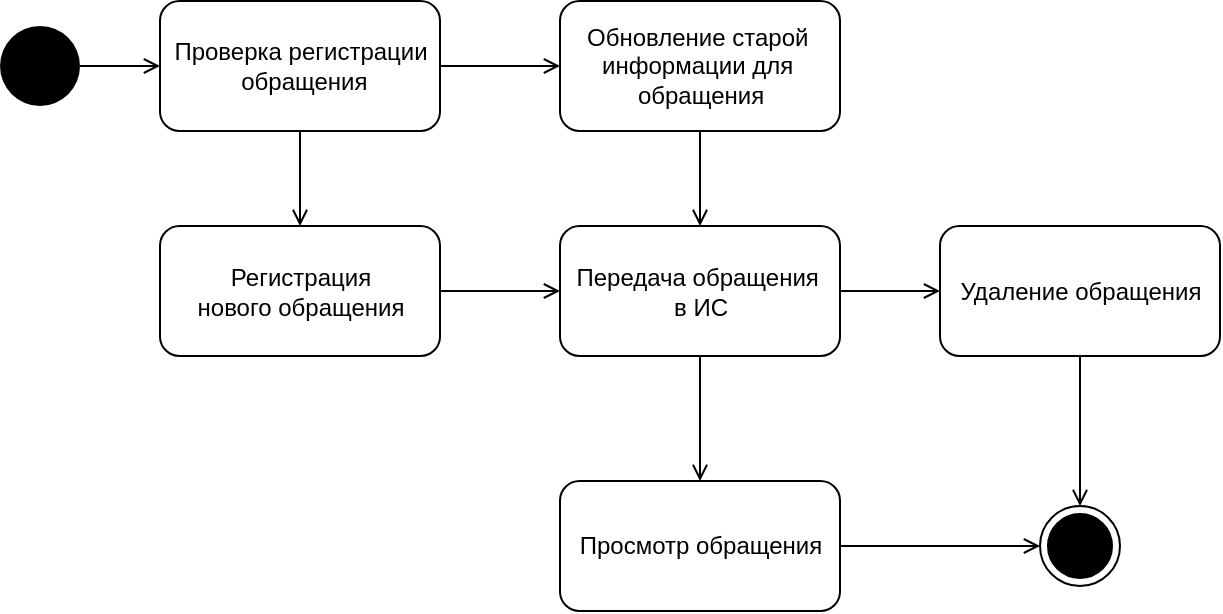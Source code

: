 <mxfile version="13.8.4" type="github">
  <diagram id="pgo47Rh_8xEnOCVIJUxc" name="Страница 1">
    <mxGraphModel dx="946" dy="662" grid="1" gridSize="10" guides="1" tooltips="1" connect="1" arrows="1" fold="1" page="1" pageScale="1" pageWidth="827" pageHeight="1169" math="0" shadow="0">
      <root>
        <mxCell id="0" />
        <mxCell id="1" parent="0" />
        <mxCell id="p37Rj1UdS-9iCcIye5z5-1" value="" style="ellipse;fillColor=#000000;strokeColor=none;rounded=0;sketch=0;" vertex="1" parent="1">
          <mxGeometry x="120" y="160" width="40" height="40" as="geometry" />
        </mxCell>
        <mxCell id="p37Rj1UdS-9iCcIye5z5-4" value="" style="edgeStyle=orthogonalEdgeStyle;curved=0;rounded=1;sketch=0;orthogonalLoop=1;jettySize=auto;html=1;startArrow=open;startFill=0;endArrow=none;endFill=0;" edge="1" parent="1" source="p37Rj1UdS-9iCcIye5z5-3" target="p37Rj1UdS-9iCcIye5z5-1">
          <mxGeometry relative="1" as="geometry" />
        </mxCell>
        <mxCell id="p37Rj1UdS-9iCcIye5z5-3" value="Проверка регистрации&lt;br&gt;&amp;nbsp;обращения" style="html=1;rounded=1;sketch=0;" vertex="1" parent="1">
          <mxGeometry x="200" y="147.5" width="140" height="65" as="geometry" />
        </mxCell>
        <mxCell id="p37Rj1UdS-9iCcIye5z5-6" value="" style="edgeStyle=orthogonalEdgeStyle;curved=0;rounded=1;sketch=0;orthogonalLoop=1;jettySize=auto;html=1;startArrow=open;startFill=0;endArrow=none;endFill=0;" edge="1" parent="1" source="p37Rj1UdS-9iCcIye5z5-5" target="p37Rj1UdS-9iCcIye5z5-3">
          <mxGeometry relative="1" as="geometry" />
        </mxCell>
        <mxCell id="p37Rj1UdS-9iCcIye5z5-5" value="Регистрация &lt;br&gt;нового обращения" style="html=1;rounded=1;sketch=0;" vertex="1" parent="1">
          <mxGeometry x="200" y="260" width="140" height="65" as="geometry" />
        </mxCell>
        <mxCell id="p37Rj1UdS-9iCcIye5z5-8" value="" style="edgeStyle=orthogonalEdgeStyle;curved=0;rounded=1;sketch=0;orthogonalLoop=1;jettySize=auto;html=1;startArrow=open;startFill=0;endArrow=none;endFill=0;" edge="1" parent="1" source="p37Rj1UdS-9iCcIye5z5-7" target="p37Rj1UdS-9iCcIye5z5-3">
          <mxGeometry relative="1" as="geometry" />
        </mxCell>
        <mxCell id="p37Rj1UdS-9iCcIye5z5-7" value="Обновление старой&amp;nbsp;&lt;br&gt;информации для&amp;nbsp;&lt;br&gt;обращения" style="html=1;rounded=1;sketch=0;" vertex="1" parent="1">
          <mxGeometry x="400" y="147.5" width="140" height="65" as="geometry" />
        </mxCell>
        <mxCell id="p37Rj1UdS-9iCcIye5z5-10" value="" style="edgeStyle=orthogonalEdgeStyle;curved=0;rounded=1;sketch=0;orthogonalLoop=1;jettySize=auto;html=1;startArrow=open;startFill=0;endArrow=none;endFill=0;" edge="1" parent="1" source="p37Rj1UdS-9iCcIye5z5-9" target="p37Rj1UdS-9iCcIye5z5-5">
          <mxGeometry relative="1" as="geometry" />
        </mxCell>
        <mxCell id="p37Rj1UdS-9iCcIye5z5-12" value="" style="edgeStyle=orthogonalEdgeStyle;curved=0;rounded=1;sketch=0;orthogonalLoop=1;jettySize=auto;html=1;startArrow=open;startFill=0;endArrow=none;endFill=0;" edge="1" parent="1" source="p37Rj1UdS-9iCcIye5z5-9" target="p37Rj1UdS-9iCcIye5z5-7">
          <mxGeometry relative="1" as="geometry" />
        </mxCell>
        <mxCell id="p37Rj1UdS-9iCcIye5z5-9" value="Передача обращения&amp;nbsp;&lt;br&gt;в ИС" style="html=1;rounded=1;sketch=0;" vertex="1" parent="1">
          <mxGeometry x="400" y="260" width="140" height="65" as="geometry" />
        </mxCell>
        <mxCell id="p37Rj1UdS-9iCcIye5z5-17" value="" style="edgeStyle=orthogonalEdgeStyle;curved=0;rounded=1;sketch=0;orthogonalLoop=1;jettySize=auto;html=1;startArrow=open;startFill=0;endArrow=none;endFill=0;" edge="1" parent="1" source="p37Rj1UdS-9iCcIye5z5-13" target="p37Rj1UdS-9iCcIye5z5-9">
          <mxGeometry relative="1" as="geometry" />
        </mxCell>
        <mxCell id="p37Rj1UdS-9iCcIye5z5-13" value="Просмотр обращения" style="html=1;rounded=1;sketch=0;" vertex="1" parent="1">
          <mxGeometry x="400" y="387.5" width="140" height="65" as="geometry" />
        </mxCell>
        <mxCell id="p37Rj1UdS-9iCcIye5z5-15" value="" style="edgeStyle=orthogonalEdgeStyle;curved=0;rounded=1;sketch=0;orthogonalLoop=1;jettySize=auto;html=1;startArrow=open;startFill=0;endArrow=none;endFill=0;" edge="1" parent="1" source="p37Rj1UdS-9iCcIye5z5-14" target="p37Rj1UdS-9iCcIye5z5-9">
          <mxGeometry relative="1" as="geometry" />
        </mxCell>
        <mxCell id="p37Rj1UdS-9iCcIye5z5-14" value="Удаление обращения" style="html=1;rounded=1;sketch=0;" vertex="1" parent="1">
          <mxGeometry x="590" y="260" width="140" height="65" as="geometry" />
        </mxCell>
        <mxCell id="p37Rj1UdS-9iCcIye5z5-20" style="edgeStyle=orthogonalEdgeStyle;curved=0;rounded=1;sketch=0;orthogonalLoop=1;jettySize=auto;html=1;exitX=0;exitY=0.5;exitDx=0;exitDy=0;entryX=1;entryY=0.5;entryDx=0;entryDy=0;startArrow=open;startFill=0;endArrow=none;endFill=0;" edge="1" parent="1" source="p37Rj1UdS-9iCcIye5z5-18" target="p37Rj1UdS-9iCcIye5z5-13">
          <mxGeometry relative="1" as="geometry" />
        </mxCell>
        <mxCell id="p37Rj1UdS-9iCcIye5z5-22" style="edgeStyle=orthogonalEdgeStyle;curved=0;rounded=1;sketch=0;orthogonalLoop=1;jettySize=auto;html=1;exitX=0.5;exitY=0;exitDx=0;exitDy=0;entryX=0.5;entryY=1;entryDx=0;entryDy=0;startArrow=open;startFill=0;endArrow=none;endFill=0;" edge="1" parent="1" source="p37Rj1UdS-9iCcIye5z5-18" target="p37Rj1UdS-9iCcIye5z5-14">
          <mxGeometry relative="1" as="geometry" />
        </mxCell>
        <mxCell id="p37Rj1UdS-9iCcIye5z5-18" value="" style="ellipse;html=1;shape=endState;fillColor=#000000;strokeColor=#000000;rounded=1;sketch=0;" vertex="1" parent="1">
          <mxGeometry x="640" y="400" width="40" height="40" as="geometry" />
        </mxCell>
      </root>
    </mxGraphModel>
  </diagram>
</mxfile>
